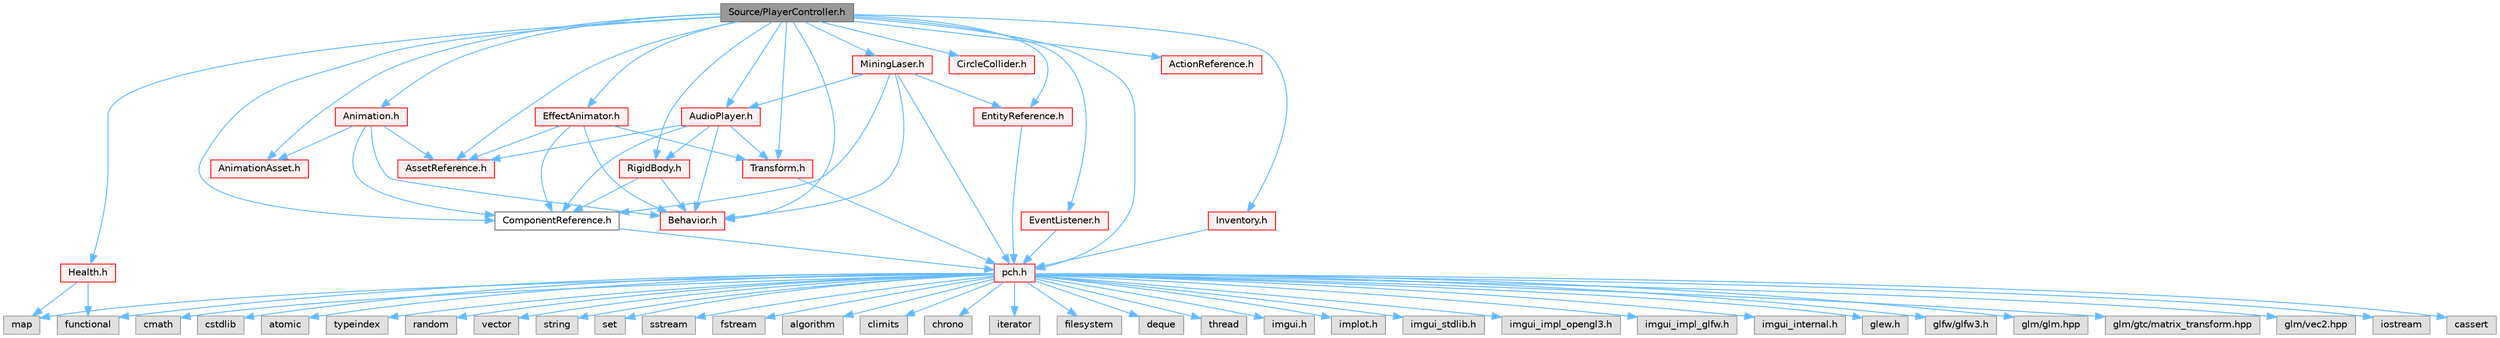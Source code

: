 digraph "Source/PlayerController.h"
{
 // LATEX_PDF_SIZE
  bgcolor="transparent";
  edge [fontname=Helvetica,fontsize=10,labelfontname=Helvetica,labelfontsize=10];
  node [fontname=Helvetica,fontsize=10,shape=box,height=0.2,width=0.4];
  Node1 [id="Node000001",label="Source/PlayerController.h",height=0.2,width=0.4,color="gray40", fillcolor="grey60", style="filled", fontcolor="black",tooltip="PlayerController Behaviour Class."];
  Node1 -> Node2 [id="edge1_Node000001_Node000002",color="steelblue1",style="solid",tooltip=" "];
  Node2 [id="Node000002",label="pch.h",height=0.2,width=0.4,color="red", fillcolor="#FFF0F0", style="filled",URL="$de/d3a/pch_8h.html",tooltip="This is a precompiled header file."];
  Node2 -> Node3 [id="edge2_Node000002_Node000003",color="steelblue1",style="solid",tooltip=" "];
  Node3 [id="Node000003",label="functional",height=0.2,width=0.4,color="grey60", fillcolor="#E0E0E0", style="filled",tooltip=" "];
  Node2 -> Node4 [id="edge3_Node000002_Node000004",color="steelblue1",style="solid",tooltip=" "];
  Node4 [id="Node000004",label="iostream",height=0.2,width=0.4,color="grey60", fillcolor="#E0E0E0", style="filled",tooltip=" "];
  Node2 -> Node5 [id="edge4_Node000002_Node000005",color="steelblue1",style="solid",tooltip=" "];
  Node5 [id="Node000005",label="cassert",height=0.2,width=0.4,color="grey60", fillcolor="#E0E0E0", style="filled",tooltip=" "];
  Node2 -> Node6 [id="edge5_Node000002_Node000006",color="steelblue1",style="solid",tooltip=" "];
  Node6 [id="Node000006",label="cmath",height=0.2,width=0.4,color="grey60", fillcolor="#E0E0E0", style="filled",tooltip=" "];
  Node2 -> Node7 [id="edge6_Node000002_Node000007",color="steelblue1",style="solid",tooltip=" "];
  Node7 [id="Node000007",label="cstdlib",height=0.2,width=0.4,color="grey60", fillcolor="#E0E0E0", style="filled",tooltip=" "];
  Node2 -> Node8 [id="edge7_Node000002_Node000008",color="steelblue1",style="solid",tooltip=" "];
  Node8 [id="Node000008",label="atomic",height=0.2,width=0.4,color="grey60", fillcolor="#E0E0E0", style="filled",tooltip=" "];
  Node2 -> Node9 [id="edge8_Node000002_Node000009",color="steelblue1",style="solid",tooltip=" "];
  Node9 [id="Node000009",label="typeindex",height=0.2,width=0.4,color="grey60", fillcolor="#E0E0E0", style="filled",tooltip=" "];
  Node2 -> Node10 [id="edge9_Node000002_Node000010",color="steelblue1",style="solid",tooltip=" "];
  Node10 [id="Node000010",label="random",height=0.2,width=0.4,color="grey60", fillcolor="#E0E0E0", style="filled",tooltip=" "];
  Node2 -> Node11 [id="edge10_Node000002_Node000011",color="steelblue1",style="solid",tooltip=" "];
  Node11 [id="Node000011",label="vector",height=0.2,width=0.4,color="grey60", fillcolor="#E0E0E0", style="filled",tooltip=" "];
  Node2 -> Node12 [id="edge11_Node000002_Node000012",color="steelblue1",style="solid",tooltip=" "];
  Node12 [id="Node000012",label="string",height=0.2,width=0.4,color="grey60", fillcolor="#E0E0E0", style="filled",tooltip=" "];
  Node2 -> Node13 [id="edge12_Node000002_Node000013",color="steelblue1",style="solid",tooltip=" "];
  Node13 [id="Node000013",label="map",height=0.2,width=0.4,color="grey60", fillcolor="#E0E0E0", style="filled",tooltip=" "];
  Node2 -> Node14 [id="edge13_Node000002_Node000014",color="steelblue1",style="solid",tooltip=" "];
  Node14 [id="Node000014",label="set",height=0.2,width=0.4,color="grey60", fillcolor="#E0E0E0", style="filled",tooltip=" "];
  Node2 -> Node15 [id="edge14_Node000002_Node000015",color="steelblue1",style="solid",tooltip=" "];
  Node15 [id="Node000015",label="sstream",height=0.2,width=0.4,color="grey60", fillcolor="#E0E0E0", style="filled",tooltip=" "];
  Node2 -> Node16 [id="edge15_Node000002_Node000016",color="steelblue1",style="solid",tooltip=" "];
  Node16 [id="Node000016",label="fstream",height=0.2,width=0.4,color="grey60", fillcolor="#E0E0E0", style="filled",tooltip=" "];
  Node2 -> Node17 [id="edge16_Node000002_Node000017",color="steelblue1",style="solid",tooltip=" "];
  Node17 [id="Node000017",label="algorithm",height=0.2,width=0.4,color="grey60", fillcolor="#E0E0E0", style="filled",tooltip=" "];
  Node2 -> Node18 [id="edge17_Node000002_Node000018",color="steelblue1",style="solid",tooltip=" "];
  Node18 [id="Node000018",label="climits",height=0.2,width=0.4,color="grey60", fillcolor="#E0E0E0", style="filled",tooltip=" "];
  Node2 -> Node19 [id="edge18_Node000002_Node000019",color="steelblue1",style="solid",tooltip=" "];
  Node19 [id="Node000019",label="chrono",height=0.2,width=0.4,color="grey60", fillcolor="#E0E0E0", style="filled",tooltip=" "];
  Node2 -> Node20 [id="edge19_Node000002_Node000020",color="steelblue1",style="solid",tooltip=" "];
  Node20 [id="Node000020",label="iterator",height=0.2,width=0.4,color="grey60", fillcolor="#E0E0E0", style="filled",tooltip=" "];
  Node2 -> Node21 [id="edge20_Node000002_Node000021",color="steelblue1",style="solid",tooltip=" "];
  Node21 [id="Node000021",label="filesystem",height=0.2,width=0.4,color="grey60", fillcolor="#E0E0E0", style="filled",tooltip=" "];
  Node2 -> Node22 [id="edge21_Node000002_Node000022",color="steelblue1",style="solid",tooltip=" "];
  Node22 [id="Node000022",label="deque",height=0.2,width=0.4,color="grey60", fillcolor="#E0E0E0", style="filled",tooltip=" "];
  Node2 -> Node23 [id="edge22_Node000002_Node000023",color="steelblue1",style="solid",tooltip=" "];
  Node23 [id="Node000023",label="thread",height=0.2,width=0.4,color="grey60", fillcolor="#E0E0E0", style="filled",tooltip=" "];
  Node2 -> Node24 [id="edge23_Node000002_Node000024",color="steelblue1",style="solid",tooltip=" "];
  Node24 [id="Node000024",label="imgui.h",height=0.2,width=0.4,color="grey60", fillcolor="#E0E0E0", style="filled",tooltip=" "];
  Node2 -> Node25 [id="edge24_Node000002_Node000025",color="steelblue1",style="solid",tooltip=" "];
  Node25 [id="Node000025",label="implot.h",height=0.2,width=0.4,color="grey60", fillcolor="#E0E0E0", style="filled",tooltip=" "];
  Node2 -> Node26 [id="edge25_Node000002_Node000026",color="steelblue1",style="solid",tooltip=" "];
  Node26 [id="Node000026",label="imgui_stdlib.h",height=0.2,width=0.4,color="grey60", fillcolor="#E0E0E0", style="filled",tooltip=" "];
  Node2 -> Node27 [id="edge26_Node000002_Node000027",color="steelblue1",style="solid",tooltip=" "];
  Node27 [id="Node000027",label="imgui_impl_opengl3.h",height=0.2,width=0.4,color="grey60", fillcolor="#E0E0E0", style="filled",tooltip=" "];
  Node2 -> Node28 [id="edge27_Node000002_Node000028",color="steelblue1",style="solid",tooltip=" "];
  Node28 [id="Node000028",label="imgui_impl_glfw.h",height=0.2,width=0.4,color="grey60", fillcolor="#E0E0E0", style="filled",tooltip=" "];
  Node2 -> Node29 [id="edge28_Node000002_Node000029",color="steelblue1",style="solid",tooltip=" "];
  Node29 [id="Node000029",label="imgui_internal.h",height=0.2,width=0.4,color="grey60", fillcolor="#E0E0E0", style="filled",tooltip=" "];
  Node2 -> Node30 [id="edge29_Node000002_Node000030",color="steelblue1",style="solid",tooltip=" "];
  Node30 [id="Node000030",label="glew.h",height=0.2,width=0.4,color="grey60", fillcolor="#E0E0E0", style="filled",tooltip=" "];
  Node2 -> Node31 [id="edge30_Node000002_Node000031",color="steelblue1",style="solid",tooltip=" "];
  Node31 [id="Node000031",label="glfw/glfw3.h",height=0.2,width=0.4,color="grey60", fillcolor="#E0E0E0", style="filled",tooltip=" "];
  Node2 -> Node32 [id="edge31_Node000002_Node000032",color="steelblue1",style="solid",tooltip=" "];
  Node32 [id="Node000032",label="glm/glm.hpp",height=0.2,width=0.4,color="grey60", fillcolor="#E0E0E0", style="filled",tooltip=" "];
  Node2 -> Node33 [id="edge32_Node000002_Node000033",color="steelblue1",style="solid",tooltip=" "];
  Node33 [id="Node000033",label="glm/gtc/matrix_transform.hpp",height=0.2,width=0.4,color="grey60", fillcolor="#E0E0E0", style="filled",tooltip=" "];
  Node2 -> Node34 [id="edge33_Node000002_Node000034",color="steelblue1",style="solid",tooltip=" "];
  Node34 [id="Node000034",label="glm/vec2.hpp",height=0.2,width=0.4,color="grey60", fillcolor="#E0E0E0", style="filled",tooltip=" "];
  Node1 -> Node37 [id="edge34_Node000001_Node000037",color="steelblue1",style="solid",tooltip=" "];
  Node37 [id="Node000037",label="Behavior.h",height=0.2,width=0.4,color="red", fillcolor="#FFF0F0", style="filled",URL="$d8/dd5/Behavior_8h.html",tooltip="Virtual behavior component header."];
  Node1 -> Node44 [id="edge35_Node000001_Node000044",color="steelblue1",style="solid",tooltip=" "];
  Node44 [id="Node000044",label="ComponentReference.h",height=0.2,width=0.4,color="grey40", fillcolor="white", style="filled",URL="$d2/dba/ComponentReference_8h.html",tooltip="a reference to a component in the scene"];
  Node44 -> Node2 [id="edge36_Node000044_Node000002",color="steelblue1",style="solid",tooltip=" "];
  Node1 -> Node45 [id="edge37_Node000001_Node000045",color="steelblue1",style="solid",tooltip=" "];
  Node45 [id="Node000045",label="RigidBody.h",height=0.2,width=0.4,color="red", fillcolor="#FFF0F0", style="filled",URL="$dc/da0/RigidBody_8h_source.html",tooltip=" "];
  Node45 -> Node37 [id="edge38_Node000045_Node000037",color="steelblue1",style="solid",tooltip=" "];
  Node45 -> Node44 [id="edge39_Node000045_Node000044",color="steelblue1",style="solid",tooltip=" "];
  Node1 -> Node48 [id="edge40_Node000001_Node000048",color="steelblue1",style="solid",tooltip=" "];
  Node48 [id="Node000048",label="Animation.h",height=0.2,width=0.4,color="red", fillcolor="#FFF0F0", style="filled",URL="$d2/d76/Animation_8h.html",tooltip="animation component class"];
  Node48 -> Node37 [id="edge41_Node000048_Node000037",color="steelblue1",style="solid",tooltip=" "];
  Node48 -> Node49 [id="edge42_Node000048_Node000049",color="steelblue1",style="solid",tooltip=" "];
  Node49 [id="Node000049",label="AnimationAsset.h",height=0.2,width=0.4,color="red", fillcolor="#FFF0F0", style="filled",URL="$d4/df8/AnimationAsset_8h.html",tooltip="Asset that contains information about a spritesheet animation."];
  Node48 -> Node44 [id="edge43_Node000048_Node000044",color="steelblue1",style="solid",tooltip=" "];
  Node48 -> Node52 [id="edge44_Node000048_Node000052",color="steelblue1",style="solid",tooltip=" "];
  Node52 [id="Node000052",label="AssetReference.h",height=0.2,width=0.4,color="red", fillcolor="#FFF0F0", style="filled",URL="$dc/dd6/AssetReference_8h.html",tooltip="a reference to an Asset"];
  Node1 -> Node62 [id="edge45_Node000001_Node000062",color="steelblue1",style="solid",tooltip=" "];
  Node62 [id="Node000062",label="AudioPlayer.h",height=0.2,width=0.4,color="red", fillcolor="#FFF0F0", style="filled",URL="$db/de5/AudioPlayer_8h.html",tooltip="Component that plays audio."];
  Node62 -> Node37 [id="edge46_Node000062_Node000037",color="steelblue1",style="solid",tooltip=" "];
  Node62 -> Node52 [id="edge47_Node000062_Node000052",color="steelblue1",style="solid",tooltip=" "];
  Node62 -> Node44 [id="edge48_Node000062_Node000044",color="steelblue1",style="solid",tooltip=" "];
  Node62 -> Node51 [id="edge49_Node000062_Node000051",color="steelblue1",style="solid",tooltip=" "];
  Node51 [id="Node000051",label="Transform.h",height=0.2,width=0.4,color="red", fillcolor="#FFF0F0", style="filled",URL="$de/dfb/Transform_8h.html",tooltip="Transform."];
  Node51 -> Node2 [id="edge50_Node000051_Node000002",color="steelblue1",style="solid",tooltip=" "];
  Node62 -> Node45 [id="edge51_Node000062_Node000045",color="steelblue1",style="solid",tooltip=" "];
  Node1 -> Node65 [id="edge52_Node000001_Node000065",color="steelblue1",style="solid",tooltip=" "];
  Node65 [id="Node000065",label="Inventory.h",height=0.2,width=0.4,color="red", fillcolor="#FFF0F0", style="filled",URL="$d8/d7e/Inventory_8h.html",tooltip="Inventory component that stores items."];
  Node65 -> Node2 [id="edge53_Node000065_Node000002",color="steelblue1",style="solid",tooltip=" "];
  Node1 -> Node67 [id="edge54_Node000001_Node000067",color="steelblue1",style="solid",tooltip=" "];
  Node67 [id="Node000067",label="Health.h",height=0.2,width=0.4,color="red", fillcolor="#FFF0F0", style="filled",URL="$d6/d85/Health_8h_source.html",tooltip=" "];
  Node67 -> Node3 [id="edge55_Node000067_Node000003",color="steelblue1",style="solid",tooltip=" "];
  Node67 -> Node13 [id="edge56_Node000067_Node000013",color="steelblue1",style="solid",tooltip=" "];
  Node1 -> Node51 [id="edge57_Node000001_Node000051",color="steelblue1",style="solid",tooltip=" "];
  Node1 -> Node69 [id="edge58_Node000001_Node000069",color="steelblue1",style="solid",tooltip=" "];
  Node69 [id="Node000069",label="CircleCollider.h",height=0.2,width=0.4,color="red", fillcolor="#FFF0F0", style="filled",URL="$dc/d8f/CircleCollider_8h.html",tooltip="Circle-shaped collider."];
  Node1 -> Node72 [id="edge59_Node000001_Node000072",color="steelblue1",style="solid",tooltip=" "];
  Node72 [id="Node000072",label="EffectAnimator.h",height=0.2,width=0.4,color="red", fillcolor="#FFF0F0", style="filled",URL="$db/d11/EffectAnimator_8h.html",tooltip="Component that animates a Transform's matrix."];
  Node72 -> Node37 [id="edge60_Node000072_Node000037",color="steelblue1",style="solid",tooltip=" "];
  Node72 -> Node52 [id="edge61_Node000072_Node000052",color="steelblue1",style="solid",tooltip=" "];
  Node72 -> Node44 [id="edge62_Node000072_Node000044",color="steelblue1",style="solid",tooltip=" "];
  Node72 -> Node51 [id="edge63_Node000072_Node000051",color="steelblue1",style="solid",tooltip=" "];
  Node1 -> Node76 [id="edge64_Node000001_Node000076",color="steelblue1",style="solid",tooltip=" "];
  Node76 [id="Node000076",label="EntityReference.h",height=0.2,width=0.4,color="red", fillcolor="#FFF0F0", style="filled",URL="$dc/db9/EntityReference_8h.html",tooltip="a reference to an Entity in the scene"];
  Node76 -> Node2 [id="edge65_Node000076_Node000002",color="steelblue1",style="solid",tooltip=" "];
  Node1 -> Node77 [id="edge66_Node000001_Node000077",color="steelblue1",style="solid",tooltip=" "];
  Node77 [id="Node000077",label="MiningLaser.h",height=0.2,width=0.4,color="red", fillcolor="#FFF0F0", style="filled",URL="$da/d13/MiningLaser_8h.html",tooltip="Digging laser controllable by an entity."];
  Node77 -> Node2 [id="edge67_Node000077_Node000002",color="steelblue1",style="solid",tooltip=" "];
  Node77 -> Node37 [id="edge68_Node000077_Node000037",color="steelblue1",style="solid",tooltip=" "];
  Node77 -> Node76 [id="edge69_Node000077_Node000076",color="steelblue1",style="solid",tooltip=" "];
  Node77 -> Node44 [id="edge70_Node000077_Node000044",color="steelblue1",style="solid",tooltip=" "];
  Node77 -> Node62 [id="edge71_Node000077_Node000062",color="steelblue1",style="solid",tooltip=" "];
  Node1 -> Node52 [id="edge72_Node000001_Node000052",color="steelblue1",style="solid",tooltip=" "];
  Node1 -> Node49 [id="edge73_Node000001_Node000049",color="steelblue1",style="solid",tooltip=" "];
  Node1 -> Node80 [id="edge74_Node000001_Node000080",color="steelblue1",style="solid",tooltip=" "];
  Node80 [id="Node000080",label="ActionReference.h",height=0.2,width=0.4,color="red", fillcolor="#FFF0F0", style="filled",URL="$dd/dc7/ActionReference_8h.html",tooltip="a reference to an input Action"];
  Node1 -> Node83 [id="edge75_Node000001_Node000083",color="steelblue1",style="solid",tooltip=" "];
  Node83 [id="Node000083",label="EventListener.h",height=0.2,width=0.4,color="red", fillcolor="#FFF0F0", style="filled",URL="$d3/da7/EventListener_8h.html",tooltip="class that listens for specific events from the EventSystem"];
  Node83 -> Node2 [id="edge76_Node000083_Node000002",color="steelblue1",style="solid",tooltip=" "];
}
